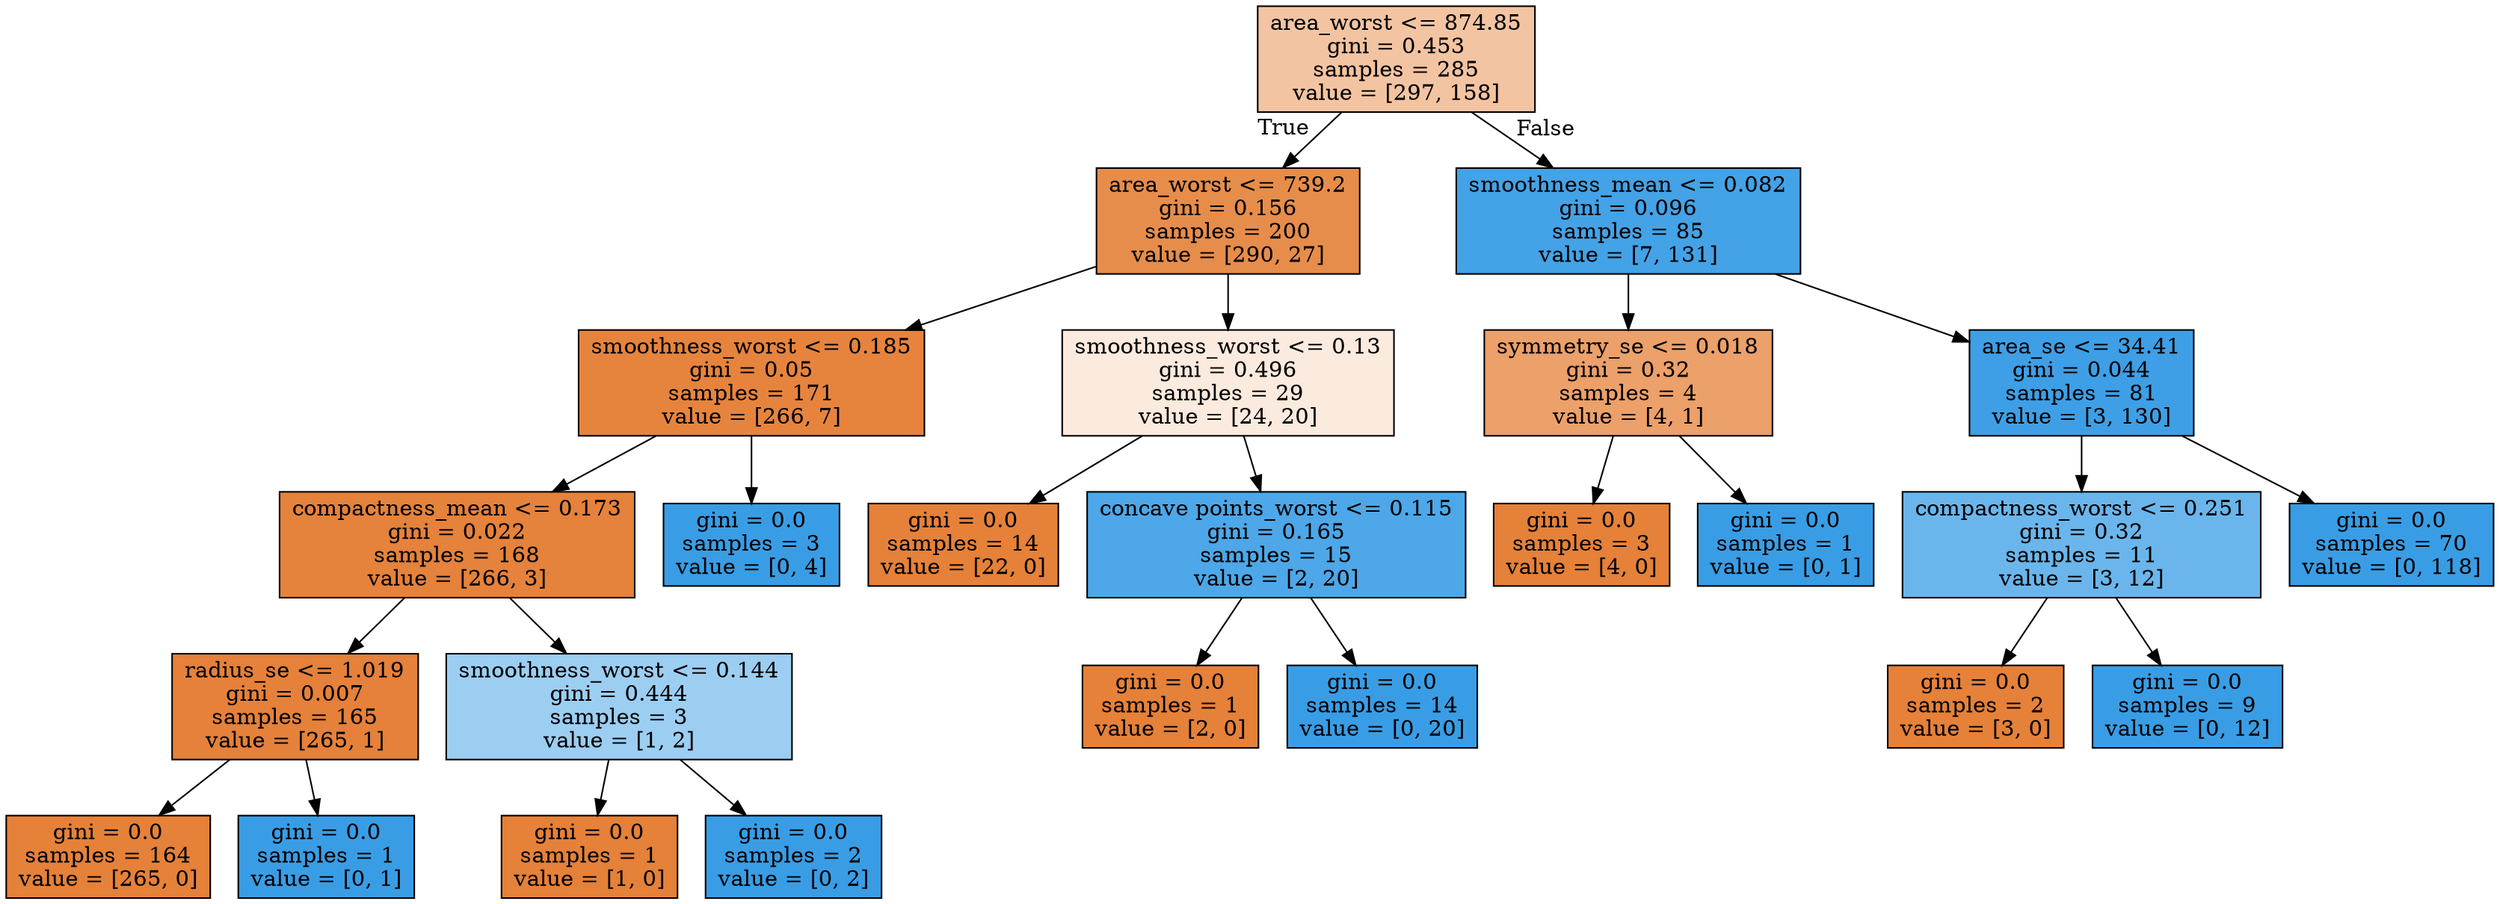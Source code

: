 digraph Tree {
node [shape=box, style="filled", color="black"] ;
0 [label="area_worst <= 874.85\ngini = 0.453\nsamples = 285\nvalue = [297, 158]", fillcolor="#f3c4a2"] ;
1 [label="area_worst <= 739.2\ngini = 0.156\nsamples = 200\nvalue = [290, 27]", fillcolor="#e78d4b"] ;
0 -> 1 [labeldistance=2.5, labelangle=45, headlabel="True"] ;
2 [label="smoothness_worst <= 0.185\ngini = 0.05\nsamples = 171\nvalue = [266, 7]", fillcolor="#e6843e"] ;
1 -> 2 ;
3 [label="compactness_mean <= 0.173\ngini = 0.022\nsamples = 168\nvalue = [266, 3]", fillcolor="#e5823b"] ;
2 -> 3 ;
4 [label="radius_se <= 1.019\ngini = 0.007\nsamples = 165\nvalue = [265, 1]", fillcolor="#e5813a"] ;
3 -> 4 ;
5 [label="gini = 0.0\nsamples = 164\nvalue = [265, 0]", fillcolor="#e58139"] ;
4 -> 5 ;
6 [label="gini = 0.0\nsamples = 1\nvalue = [0, 1]", fillcolor="#399de5"] ;
4 -> 6 ;
7 [label="smoothness_worst <= 0.144\ngini = 0.444\nsamples = 3\nvalue = [1, 2]", fillcolor="#9ccef2"] ;
3 -> 7 ;
8 [label="gini = 0.0\nsamples = 1\nvalue = [1, 0]", fillcolor="#e58139"] ;
7 -> 8 ;
9 [label="gini = 0.0\nsamples = 2\nvalue = [0, 2]", fillcolor="#399de5"] ;
7 -> 9 ;
10 [label="gini = 0.0\nsamples = 3\nvalue = [0, 4]", fillcolor="#399de5"] ;
2 -> 10 ;
11 [label="smoothness_worst <= 0.13\ngini = 0.496\nsamples = 29\nvalue = [24, 20]", fillcolor="#fbeade"] ;
1 -> 11 ;
12 [label="gini = 0.0\nsamples = 14\nvalue = [22, 0]", fillcolor="#e58139"] ;
11 -> 12 ;
13 [label="concave points_worst <= 0.115\ngini = 0.165\nsamples = 15\nvalue = [2, 20]", fillcolor="#4da7e8"] ;
11 -> 13 ;
14 [label="gini = 0.0\nsamples = 1\nvalue = [2, 0]", fillcolor="#e58139"] ;
13 -> 14 ;
15 [label="gini = 0.0\nsamples = 14\nvalue = [0, 20]", fillcolor="#399de5"] ;
13 -> 15 ;
16 [label="smoothness_mean <= 0.082\ngini = 0.096\nsamples = 85\nvalue = [7, 131]", fillcolor="#44a2e6"] ;
0 -> 16 [labeldistance=2.5, labelangle=-45, headlabel="False"] ;
17 [label="symmetry_se <= 0.018\ngini = 0.32\nsamples = 4\nvalue = [4, 1]", fillcolor="#eca06a"] ;
16 -> 17 ;
18 [label="gini = 0.0\nsamples = 3\nvalue = [4, 0]", fillcolor="#e58139"] ;
17 -> 18 ;
19 [label="gini = 0.0\nsamples = 1\nvalue = [0, 1]", fillcolor="#399de5"] ;
17 -> 19 ;
20 [label="area_se <= 34.41\ngini = 0.044\nsamples = 81\nvalue = [3, 130]", fillcolor="#3e9fe6"] ;
16 -> 20 ;
21 [label="compactness_worst <= 0.251\ngini = 0.32\nsamples = 11\nvalue = [3, 12]", fillcolor="#6ab6ec"] ;
20 -> 21 ;
22 [label="gini = 0.0\nsamples = 2\nvalue = [3, 0]", fillcolor="#e58139"] ;
21 -> 22 ;
23 [label="gini = 0.0\nsamples = 9\nvalue = [0, 12]", fillcolor="#399de5"] ;
21 -> 23 ;
24 [label="gini = 0.0\nsamples = 70\nvalue = [0, 118]", fillcolor="#399de5"] ;
20 -> 24 ;
}